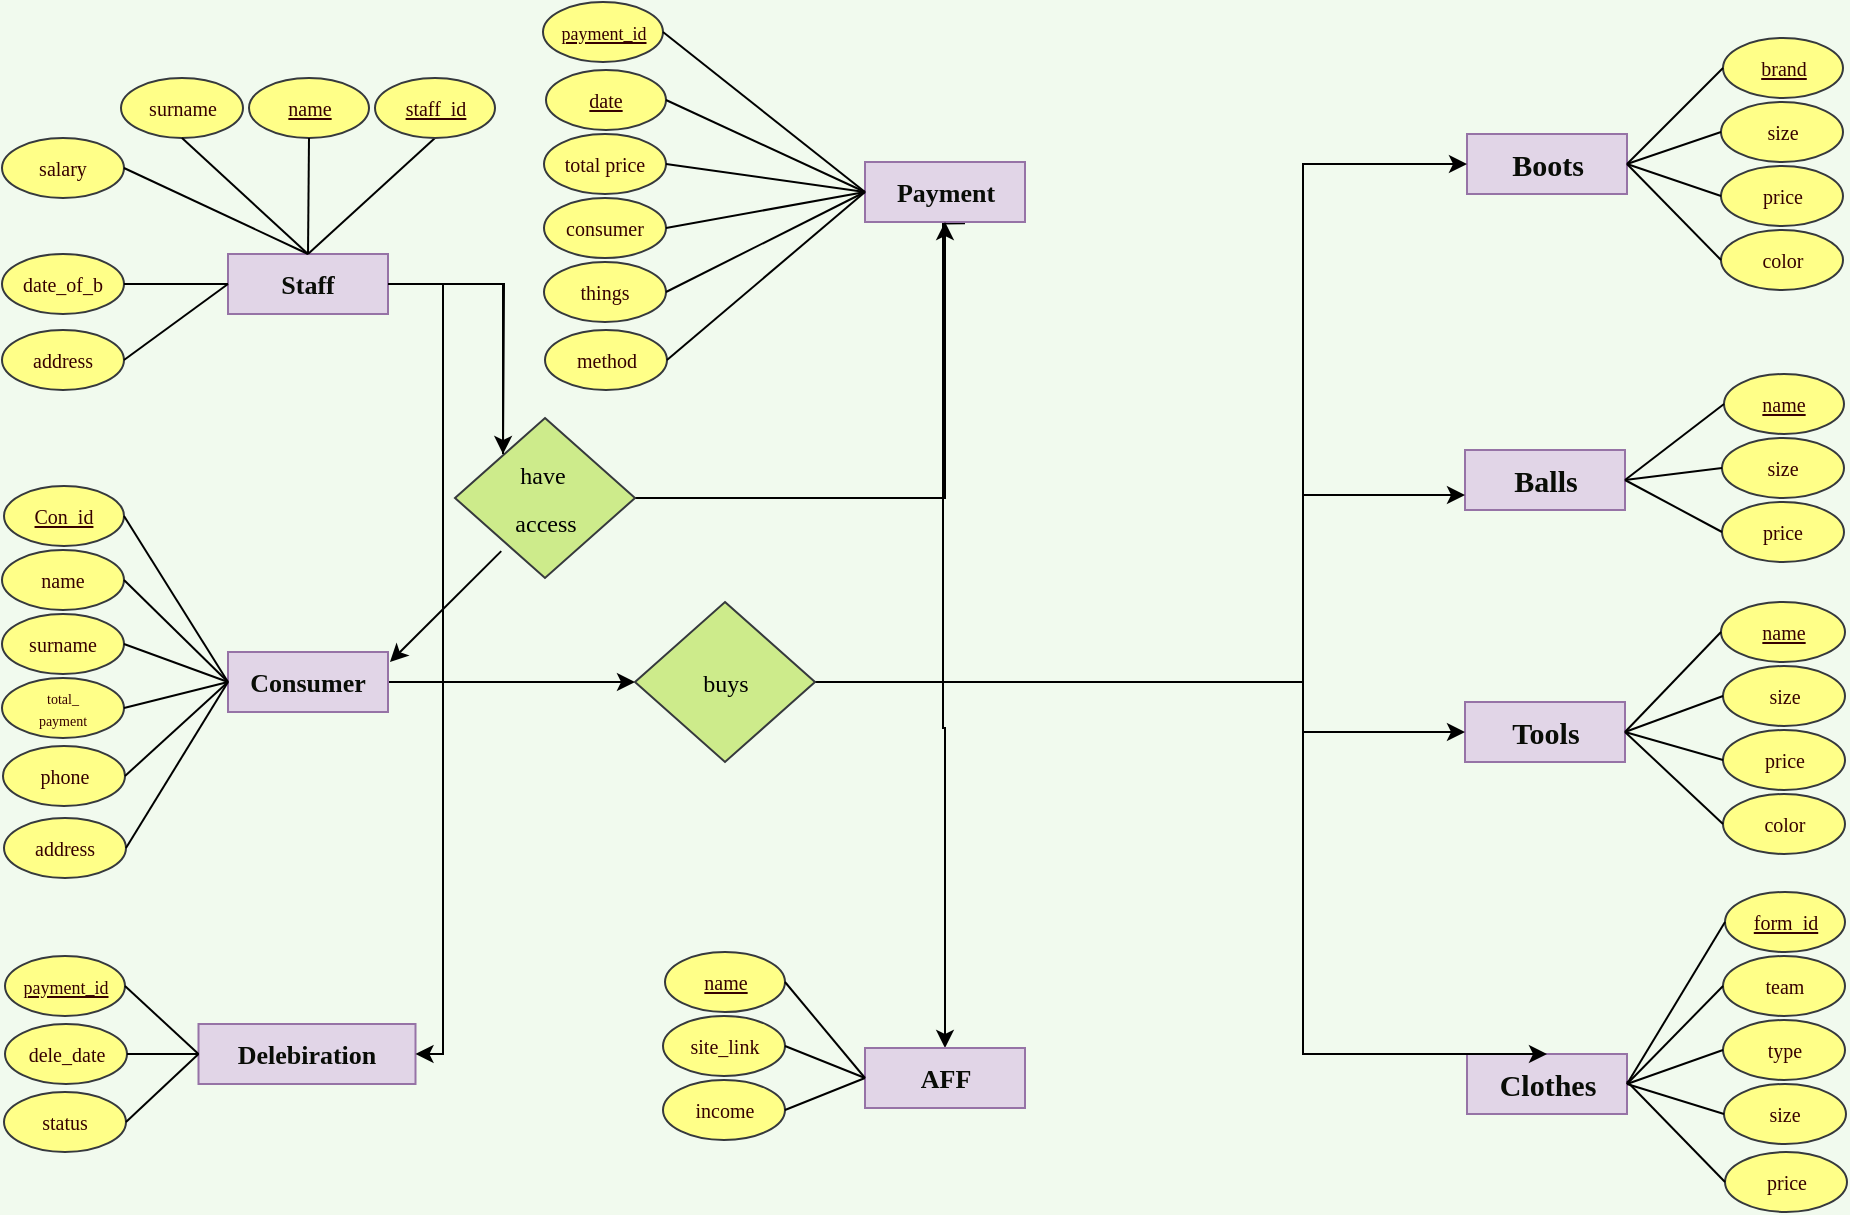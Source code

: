 <mxfile version="21.2.1" type="github">
  <diagram name="Страница 1" id="pUMUKk7vh0ifozHOk4wC">
    <mxGraphModel dx="764" dy="447" grid="1" gridSize="10" guides="1" tooltips="1" connect="1" arrows="1" fold="1" page="1" pageScale="1" pageWidth="1654" pageHeight="1169" background="#F1FAEE" math="0" shadow="0">
      <root>
        <mxCell id="0" />
        <mxCell id="1" parent="0" />
        <mxCell id="20J9mscwqWilk-XeIcK0-2" value="&lt;font color=&quot;#090d07&quot; style=&quot;font-size: 15px;&quot;&gt;Tools&lt;/font&gt;" style="rounded=0;whiteSpace=wrap;html=1;shadow=0;labelBackgroundColor=none;labelBorderColor=none;sketch=0;fillStyle=auto;strokeColor=#9673a6;strokeWidth=1;fontFamily=Verdana;fontSize=13;fillColor=#e1d5e7;fontStyle=1" parent="1" vertex="1">
          <mxGeometry x="1097.5" y="610" width="80" height="30" as="geometry" />
        </mxCell>
        <mxCell id="20J9mscwqWilk-XeIcK0-3" value="&lt;font color=&quot;#360000&quot; style=&quot;font-size: 10px;&quot;&gt;&lt;u&gt;name&lt;/u&gt;&lt;/font&gt;" style="ellipse;whiteSpace=wrap;html=1;rounded=0;shadow=0;labelBackgroundColor=none;labelBorderColor=none;sketch=0;fillStyle=auto;strokeColor=#36393d;strokeWidth=1;fontFamily=Verdana;fontSize=10;fillColor=#ffff88;" parent="1" vertex="1">
          <mxGeometry x="1225.5" y="560" width="62" height="30" as="geometry" />
        </mxCell>
        <mxCell id="20J9mscwqWilk-XeIcK0-4" value="&lt;font color=&quot;#360000&quot; style=&quot;font-size: 10px;&quot;&gt;size&lt;/font&gt;" style="ellipse;whiteSpace=wrap;html=1;rounded=0;shadow=0;labelBackgroundColor=none;labelBorderColor=none;sketch=0;fillStyle=auto;strokeColor=#36393d;strokeWidth=1;fontFamily=Verdana;fontSize=10;fillColor=#ffff88;" parent="1" vertex="1">
          <mxGeometry x="1226.5" y="592" width="61" height="30" as="geometry" />
        </mxCell>
        <mxCell id="20J9mscwqWilk-XeIcK0-5" value="&lt;font color=&quot;#360000&quot; style=&quot;font-size: 10px;&quot;&gt;color&lt;/font&gt;" style="ellipse;whiteSpace=wrap;html=1;rounded=0;shadow=0;labelBackgroundColor=none;labelBorderColor=none;sketch=0;fillStyle=auto;strokeColor=#36393d;strokeWidth=1;fontFamily=Verdana;fontSize=10;fillColor=#ffff88;" parent="1" vertex="1">
          <mxGeometry x="1226.5" y="656" width="61" height="30" as="geometry" />
        </mxCell>
        <mxCell id="20J9mscwqWilk-XeIcK0-8" value="&lt;font color=&quot;#360000&quot; style=&quot;font-size: 10px;&quot;&gt;price&lt;/font&gt;" style="ellipse;whiteSpace=wrap;html=1;rounded=0;shadow=0;labelBackgroundColor=none;labelBorderColor=none;sketch=0;fillStyle=auto;strokeColor=#36393d;strokeWidth=1;fontFamily=Verdana;fontSize=10;fillColor=#ffff88;" parent="1" vertex="1">
          <mxGeometry x="1226.5" y="624" width="61" height="30" as="geometry" />
        </mxCell>
        <mxCell id="20J9mscwqWilk-XeIcK0-10" value="" style="endArrow=none;html=1;rounded=0;fontFamily=Verdana;fontSize=10;fontColor=#090D07;entryX=0;entryY=0.5;entryDx=0;entryDy=0;exitX=1;exitY=0.5;exitDx=0;exitDy=0;" parent="1" source="20J9mscwqWilk-XeIcK0-2" target="20J9mscwqWilk-XeIcK0-8" edge="1">
          <mxGeometry width="50" height="50" relative="1" as="geometry">
            <mxPoint x="1053.5" y="663" as="sourcePoint" />
            <mxPoint x="1103.5" y="613" as="targetPoint" />
          </mxGeometry>
        </mxCell>
        <mxCell id="20J9mscwqWilk-XeIcK0-11" value="" style="endArrow=none;html=1;rounded=0;fontFamily=Verdana;fontSize=10;fontColor=#090D07;entryX=0;entryY=0.5;entryDx=0;entryDy=0;exitX=1;exitY=0.5;exitDx=0;exitDy=0;" parent="1" source="20J9mscwqWilk-XeIcK0-2" target="20J9mscwqWilk-XeIcK0-5" edge="1">
          <mxGeometry width="50" height="50" relative="1" as="geometry">
            <mxPoint x="1196.5" y="626" as="sourcePoint" />
            <mxPoint x="1074" y="620" as="targetPoint" />
          </mxGeometry>
        </mxCell>
        <mxCell id="20J9mscwqWilk-XeIcK0-15" value="" style="endArrow=none;html=1;rounded=0;fontFamily=Verdana;fontSize=10;fontColor=#090D07;entryX=0;entryY=0.5;entryDx=0;entryDy=0;exitX=1;exitY=0.5;exitDx=0;exitDy=0;" parent="1" source="20J9mscwqWilk-XeIcK0-2" target="20J9mscwqWilk-XeIcK0-4" edge="1">
          <mxGeometry width="50" height="50" relative="1" as="geometry">
            <mxPoint x="1108.5" y="625" as="sourcePoint" />
            <mxPoint x="1074" y="620" as="targetPoint" />
          </mxGeometry>
        </mxCell>
        <mxCell id="20J9mscwqWilk-XeIcK0-16" value="" style="endArrow=none;html=1;rounded=0;fontFamily=Verdana;fontSize=10;fontColor=#090D07;entryX=0;entryY=0.5;entryDx=0;entryDy=0;exitX=1;exitY=0.5;exitDx=0;exitDy=0;" parent="1" source="20J9mscwqWilk-XeIcK0-2" target="20J9mscwqWilk-XeIcK0-3" edge="1">
          <mxGeometry width="50" height="50" relative="1" as="geometry">
            <mxPoint x="1154" y="653" as="sourcePoint" />
            <mxPoint x="1084" y="630" as="targetPoint" />
          </mxGeometry>
        </mxCell>
        <mxCell id="20J9mscwqWilk-XeIcK0-20" value="&lt;font color=&quot;#090d07&quot; style=&quot;font-size: 15px;&quot;&gt;Clothes&lt;/font&gt;" style="rounded=0;whiteSpace=wrap;html=1;shadow=0;labelBackgroundColor=none;labelBorderColor=none;sketch=0;fillStyle=auto;strokeColor=#9673a6;strokeWidth=1;fontFamily=Verdana;fontSize=13;fillColor=#e1d5e7;fontStyle=1" parent="1" vertex="1">
          <mxGeometry x="1098.5" y="786" width="80" height="30" as="geometry" />
        </mxCell>
        <mxCell id="20J9mscwqWilk-XeIcK0-21" value="&lt;font color=&quot;#360000&quot; style=&quot;font-size: 10px;&quot;&gt;&lt;u&gt;form_id&lt;/u&gt;&lt;/font&gt;" style="ellipse;whiteSpace=wrap;html=1;rounded=0;shadow=0;labelBackgroundColor=none;labelBorderColor=none;sketch=0;fillStyle=auto;strokeColor=#36393d;strokeWidth=1;fontFamily=Verdana;fontSize=10;fillColor=#ffff88;" parent="1" vertex="1">
          <mxGeometry x="1227.5" y="705" width="60" height="30" as="geometry" />
        </mxCell>
        <mxCell id="20J9mscwqWilk-XeIcK0-22" value="&lt;font color=&quot;#360000&quot; style=&quot;font-size: 10px;&quot;&gt;team&lt;/font&gt;" style="ellipse;whiteSpace=wrap;html=1;rounded=0;shadow=0;labelBackgroundColor=none;labelBorderColor=none;sketch=0;fillStyle=auto;strokeColor=#36393d;strokeWidth=1;fontFamily=Verdana;fontSize=10;fillColor=#ffff88;" parent="1" vertex="1">
          <mxGeometry x="1226.5" y="737" width="61" height="30" as="geometry" />
        </mxCell>
        <mxCell id="20J9mscwqWilk-XeIcK0-24" value="&lt;font color=&quot;#360000&quot; style=&quot;font-size: 10px;&quot;&gt;type&lt;/font&gt;" style="ellipse;whiteSpace=wrap;html=1;rounded=0;shadow=0;labelBackgroundColor=none;labelBorderColor=none;sketch=0;fillStyle=auto;strokeColor=#36393d;strokeWidth=1;fontFamily=Verdana;fontSize=10;fillColor=#ffff88;" parent="1" vertex="1">
          <mxGeometry x="1226.5" y="769" width="61" height="30" as="geometry" />
        </mxCell>
        <mxCell id="20J9mscwqWilk-XeIcK0-25" value="" style="endArrow=none;html=1;rounded=0;fontFamily=Verdana;fontSize=10;fontColor=#090D07;entryX=0;entryY=0.5;entryDx=0;entryDy=0;exitX=1;exitY=0.5;exitDx=0;exitDy=0;" parent="1" source="20J9mscwqWilk-XeIcK0-20" target="20J9mscwqWilk-XeIcK0-24" edge="1">
          <mxGeometry width="50" height="50" relative="1" as="geometry">
            <mxPoint x="1186.5" y="796" as="sourcePoint" />
            <mxPoint x="1102.5" y="760" as="targetPoint" />
          </mxGeometry>
        </mxCell>
        <mxCell id="20J9mscwqWilk-XeIcK0-27" value="" style="endArrow=none;html=1;rounded=0;fontFamily=Verdana;fontSize=10;fontColor=#090D07;entryX=0;entryY=0.5;entryDx=0;entryDy=0;exitX=1;exitY=0.5;exitDx=0;exitDy=0;" parent="1" source="20J9mscwqWilk-XeIcK0-20" target="20J9mscwqWilk-XeIcK0-22" edge="1">
          <mxGeometry width="50" height="50" relative="1" as="geometry">
            <mxPoint x="1092.5" y="790" as="sourcePoint" />
            <mxPoint x="1073" y="767" as="targetPoint" />
          </mxGeometry>
        </mxCell>
        <mxCell id="20J9mscwqWilk-XeIcK0-28" value="" style="endArrow=none;html=1;rounded=0;fontFamily=Verdana;fontSize=10;fontColor=#090D07;entryX=0;entryY=0.5;entryDx=0;entryDy=0;exitX=1;exitY=0.5;exitDx=0;exitDy=0;" parent="1" source="20J9mscwqWilk-XeIcK0-20" target="20J9mscwqWilk-XeIcK0-21" edge="1">
          <mxGeometry width="50" height="50" relative="1" as="geometry">
            <mxPoint x="1153" y="800" as="sourcePoint" />
            <mxPoint x="1083" y="777" as="targetPoint" />
          </mxGeometry>
        </mxCell>
        <mxCell id="20J9mscwqWilk-XeIcK0-29" value="&lt;font color=&quot;#360000&quot; style=&quot;font-size: 10px;&quot;&gt;size&lt;/font&gt;" style="ellipse;whiteSpace=wrap;html=1;rounded=0;shadow=0;labelBackgroundColor=none;labelBorderColor=none;sketch=0;fillStyle=auto;strokeColor=#36393d;strokeWidth=1;fontFamily=Verdana;fontSize=10;fillColor=#ffff88;" parent="1" vertex="1">
          <mxGeometry x="1227" y="801" width="61" height="30" as="geometry" />
        </mxCell>
        <mxCell id="20J9mscwqWilk-XeIcK0-30" value="&lt;font color=&quot;#360000&quot; style=&quot;font-size: 10px;&quot;&gt;price&lt;/font&gt;" style="ellipse;whiteSpace=wrap;html=1;rounded=0;shadow=0;labelBackgroundColor=none;labelBorderColor=none;sketch=0;fillStyle=auto;strokeColor=#36393d;strokeWidth=1;fontFamily=Verdana;fontSize=10;fillColor=#ffff88;" parent="1" vertex="1">
          <mxGeometry x="1227.5" y="835" width="61" height="30" as="geometry" />
        </mxCell>
        <mxCell id="20J9mscwqWilk-XeIcK0-33" value="" style="endArrow=none;html=1;rounded=0;entryX=1;entryY=0.5;entryDx=0;entryDy=0;exitX=0;exitY=0.5;exitDx=0;exitDy=0;" parent="1" source="20J9mscwqWilk-XeIcK0-29" target="20J9mscwqWilk-XeIcK0-20" edge="1">
          <mxGeometry width="50" height="50" relative="1" as="geometry">
            <mxPoint x="1057.5" y="869" as="sourcePoint" />
            <mxPoint x="1107.5" y="819" as="targetPoint" />
          </mxGeometry>
        </mxCell>
        <mxCell id="20J9mscwqWilk-XeIcK0-34" value="" style="endArrow=none;html=1;rounded=0;exitX=0;exitY=0.5;exitDx=0;exitDy=0;entryX=0.999;entryY=0.454;entryDx=0;entryDy=0;entryPerimeter=0;" parent="1" source="20J9mscwqWilk-XeIcK0-30" target="20J9mscwqWilk-XeIcK0-20" edge="1">
          <mxGeometry width="50" height="50" relative="1" as="geometry">
            <mxPoint x="1067.5" y="889" as="sourcePoint" />
            <mxPoint x="1107.5" y="769" as="targetPoint" />
          </mxGeometry>
        </mxCell>
        <mxCell id="20J9mscwqWilk-XeIcK0-45" value="&lt;font color=&quot;#090d07&quot; style=&quot;font-size: 15px;&quot;&gt;Balls&lt;/font&gt;" style="rounded=0;whiteSpace=wrap;html=1;shadow=0;labelBackgroundColor=none;labelBorderColor=none;sketch=0;fillStyle=auto;strokeColor=#9673a6;strokeWidth=1;fontFamily=Verdana;fontSize=13;fillColor=#e1d5e7;fontStyle=1" parent="1" vertex="1">
          <mxGeometry x="1097.5" y="484" width="80" height="30" as="geometry" />
        </mxCell>
        <mxCell id="20J9mscwqWilk-XeIcK0-46" value="&lt;font color=&quot;#360000&quot; style=&quot;font-size: 10px;&quot;&gt;&lt;u&gt;name&lt;/u&gt;&lt;/font&gt;" style="ellipse;whiteSpace=wrap;html=1;rounded=0;shadow=0;labelBackgroundColor=none;labelBorderColor=none;sketch=0;fillStyle=auto;strokeColor=#36393d;strokeWidth=1;fontFamily=Verdana;fontSize=10;fillColor=#ffff88;" parent="1" vertex="1">
          <mxGeometry x="1227" y="446" width="60" height="30" as="geometry" />
        </mxCell>
        <mxCell id="20J9mscwqWilk-XeIcK0-47" value="&lt;font color=&quot;#360000&quot; style=&quot;font-size: 10px;&quot;&gt;size&lt;/font&gt;" style="ellipse;whiteSpace=wrap;html=1;rounded=0;shadow=0;labelBackgroundColor=none;labelBorderColor=none;sketch=0;fillStyle=auto;strokeColor=#36393d;strokeWidth=1;fontFamily=Verdana;fontSize=10;fillColor=#ffff88;" parent="1" vertex="1">
          <mxGeometry x="1226" y="478" width="61" height="30" as="geometry" />
        </mxCell>
        <mxCell id="20J9mscwqWilk-XeIcK0-48" value="&lt;font color=&quot;#360000&quot; style=&quot;font-size: 10px;&quot;&gt;price&lt;/font&gt;" style="ellipse;whiteSpace=wrap;html=1;rounded=0;shadow=0;labelBackgroundColor=none;labelBorderColor=none;sketch=0;fillStyle=auto;strokeColor=#36393d;strokeWidth=1;fontFamily=Verdana;fontSize=10;fillColor=#ffff88;" parent="1" vertex="1">
          <mxGeometry x="1226" y="510" width="61" height="30" as="geometry" />
        </mxCell>
        <mxCell id="20J9mscwqWilk-XeIcK0-49" value="" style="endArrow=none;html=1;rounded=0;fontFamily=Verdana;fontSize=10;fontColor=#090D07;entryX=0;entryY=0.5;entryDx=0;entryDy=0;exitX=1;exitY=0.5;exitDx=0;exitDy=0;" parent="1" source="20J9mscwqWilk-XeIcK0-45" target="20J9mscwqWilk-XeIcK0-48" edge="1">
          <mxGeometry width="50" height="50" relative="1" as="geometry">
            <mxPoint x="1042.5" y="537" as="sourcePoint" />
            <mxPoint x="1092.5" y="487" as="targetPoint" />
          </mxGeometry>
        </mxCell>
        <mxCell id="20J9mscwqWilk-XeIcK0-50" value="" style="endArrow=none;html=1;rounded=0;fontFamily=Verdana;fontSize=10;fontColor=#090D07;entryX=0;entryY=0.5;entryDx=0;entryDy=0;exitX=1;exitY=0.5;exitDx=0;exitDy=0;" parent="1" source="20J9mscwqWilk-XeIcK0-45" target="20J9mscwqWilk-XeIcK0-47" edge="1">
          <mxGeometry width="50" height="50" relative="1" as="geometry">
            <mxPoint x="1082.5" y="517" as="sourcePoint" />
            <mxPoint x="1063" y="494" as="targetPoint" />
          </mxGeometry>
        </mxCell>
        <mxCell id="20J9mscwqWilk-XeIcK0-51" value="" style="endArrow=none;html=1;rounded=0;fontFamily=Verdana;fontSize=10;fontColor=#090D07;entryX=0;entryY=0.5;entryDx=0;entryDy=0;exitX=1;exitY=0.5;exitDx=0;exitDy=0;" parent="1" source="20J9mscwqWilk-XeIcK0-45" target="20J9mscwqWilk-XeIcK0-46" edge="1">
          <mxGeometry width="50" height="50" relative="1" as="geometry">
            <mxPoint x="1143" y="527" as="sourcePoint" />
            <mxPoint x="1073" y="504" as="targetPoint" />
          </mxGeometry>
        </mxCell>
        <mxCell id="20J9mscwqWilk-XeIcK0-52" value="&lt;font color=&quot;#090d07&quot; style=&quot;font-size: 15px;&quot;&gt;Boots&lt;/font&gt;" style="rounded=0;whiteSpace=wrap;html=1;shadow=0;labelBackgroundColor=none;labelBorderColor=none;sketch=0;fillStyle=auto;strokeColor=#9673a6;strokeWidth=1;fontFamily=Verdana;fontSize=13;fillColor=#e1d5e7;fontStyle=1" parent="1" vertex="1">
          <mxGeometry x="1098.5" y="326" width="80" height="30" as="geometry" />
        </mxCell>
        <mxCell id="20J9mscwqWilk-XeIcK0-53" value="&lt;font color=&quot;#360000&quot; style=&quot;font-size: 10px;&quot;&gt;&lt;u&gt;brand&lt;/u&gt;&lt;/font&gt;" style="ellipse;whiteSpace=wrap;html=1;rounded=0;shadow=0;labelBackgroundColor=none;labelBorderColor=none;sketch=0;fillStyle=auto;strokeColor=#36393d;strokeWidth=1;fontFamily=Verdana;fontSize=10;fillColor=#ffff88;" parent="1" vertex="1">
          <mxGeometry x="1226.5" y="278" width="60" height="30" as="geometry" />
        </mxCell>
        <mxCell id="20J9mscwqWilk-XeIcK0-54" value="&lt;font color=&quot;#360000&quot; style=&quot;font-size: 10px;&quot;&gt;size&lt;/font&gt;" style="ellipse;whiteSpace=wrap;html=1;rounded=0;shadow=0;labelBackgroundColor=none;labelBorderColor=none;sketch=0;fillStyle=auto;strokeColor=#36393d;strokeWidth=1;fontFamily=Verdana;fontSize=10;fillColor=#ffff88;" parent="1" vertex="1">
          <mxGeometry x="1225.5" y="310" width="61" height="30" as="geometry" />
        </mxCell>
        <mxCell id="20J9mscwqWilk-XeIcK0-55" value="&lt;font color=&quot;#360000&quot; style=&quot;font-size: 10px;&quot;&gt;color&lt;/font&gt;" style="ellipse;whiteSpace=wrap;html=1;rounded=0;shadow=0;labelBackgroundColor=none;labelBorderColor=none;sketch=0;fillStyle=auto;strokeColor=#36393d;strokeWidth=1;fontFamily=Verdana;fontSize=10;fillColor=#ffff88;" parent="1" vertex="1">
          <mxGeometry x="1225.5" y="374" width="61" height="30" as="geometry" />
        </mxCell>
        <mxCell id="20J9mscwqWilk-XeIcK0-56" value="&lt;font color=&quot;#360000&quot; style=&quot;font-size: 10px;&quot;&gt;price&lt;/font&gt;" style="ellipse;whiteSpace=wrap;html=1;rounded=0;shadow=0;labelBackgroundColor=none;labelBorderColor=none;sketch=0;fillStyle=auto;strokeColor=#36393d;strokeWidth=1;fontFamily=Verdana;fontSize=10;fillColor=#ffff88;" parent="1" vertex="1">
          <mxGeometry x="1225.5" y="342" width="61" height="30" as="geometry" />
        </mxCell>
        <mxCell id="20J9mscwqWilk-XeIcK0-57" value="" style="endArrow=none;html=1;rounded=0;fontFamily=Verdana;fontSize=10;fontColor=#090D07;entryX=0;entryY=0.5;entryDx=0;entryDy=0;exitX=1;exitY=0.5;exitDx=0;exitDy=0;" parent="1" source="20J9mscwqWilk-XeIcK0-52" target="20J9mscwqWilk-XeIcK0-56" edge="1">
          <mxGeometry width="50" height="50" relative="1" as="geometry">
            <mxPoint x="1043.5" y="379" as="sourcePoint" />
            <mxPoint x="1093.5" y="329" as="targetPoint" />
          </mxGeometry>
        </mxCell>
        <mxCell id="20J9mscwqWilk-XeIcK0-58" value="" style="endArrow=none;html=1;rounded=1;fontFamily=Helvetica;fontSize=11;fontColor=default;entryX=0;entryY=0.5;entryDx=0;entryDy=0;exitX=1;exitY=0.5;exitDx=0;exitDy=0;" parent="1" source="20J9mscwqWilk-XeIcK0-52" target="20J9mscwqWilk-XeIcK0-55" edge="1">
          <mxGeometry width="50" height="50" relative="1" as="geometry">
            <mxPoint x="1134" y="359" as="sourcePoint" />
            <mxPoint x="1064" y="336" as="targetPoint" />
          </mxGeometry>
        </mxCell>
        <mxCell id="20J9mscwqWilk-XeIcK0-59" value="" style="endArrow=none;html=1;rounded=0;fontFamily=Verdana;fontSize=10;fontColor=#090D07;entryX=0;entryY=0.5;entryDx=0;entryDy=0;exitX=1;exitY=0.5;exitDx=0;exitDy=0;" parent="1" source="20J9mscwqWilk-XeIcK0-52" target="20J9mscwqWilk-XeIcK0-54" edge="1">
          <mxGeometry width="50" height="50" relative="1" as="geometry">
            <mxPoint x="1083.5" y="359" as="sourcePoint" />
            <mxPoint x="1064" y="336" as="targetPoint" />
          </mxGeometry>
        </mxCell>
        <mxCell id="20J9mscwqWilk-XeIcK0-60" value="" style="endArrow=none;html=1;rounded=0;fontFamily=Verdana;fontSize=10;fontColor=#090D07;entryX=0;entryY=0.5;entryDx=0;entryDy=0;exitX=1;exitY=0.5;exitDx=0;exitDy=0;" parent="1" source="20J9mscwqWilk-XeIcK0-52" target="20J9mscwqWilk-XeIcK0-53" edge="1">
          <mxGeometry width="50" height="50" relative="1" as="geometry">
            <mxPoint x="1144" y="369" as="sourcePoint" />
            <mxPoint x="1074" y="346" as="targetPoint" />
          </mxGeometry>
        </mxCell>
        <mxCell id="20J9mscwqWilk-XeIcK0-108" style="edgeStyle=orthogonalEdgeStyle;rounded=0;orthogonalLoop=1;jettySize=auto;html=1;exitX=1;exitY=0.5;exitDx=0;exitDy=0;entryX=0;entryY=0.5;entryDx=0;entryDy=0;entryPerimeter=0;" parent="1" source="20J9mscwqWilk-XeIcK0-61" target="20J9mscwqWilk-XeIcK0-106" edge="1">
          <mxGeometry relative="1" as="geometry">
            <Array as="points">
              <mxPoint x="547.5" y="600" />
            </Array>
          </mxGeometry>
        </mxCell>
        <mxCell id="20J9mscwqWilk-XeIcK0-61" value="&lt;font color=&quot;#090d07&quot; style=&quot;font-size: 13px;&quot;&gt;Consumer&lt;/font&gt;" style="rounded=0;whiteSpace=wrap;html=1;shadow=0;labelBackgroundColor=none;labelBorderColor=none;sketch=0;fillStyle=auto;strokeColor=#9673a6;strokeWidth=1;fontFamily=Verdana;fontSize=13;fillColor=#e1d5e7;fontStyle=1" parent="1" vertex="1">
          <mxGeometry x="479" y="585" width="80" height="30" as="geometry" />
        </mxCell>
        <mxCell id="20J9mscwqWilk-XeIcK0-62" value="&lt;font color=&quot;#360000&quot; style=&quot;font-size: 10px;&quot;&gt;&lt;u&gt;Con_id&lt;/u&gt;&lt;/font&gt;" style="ellipse;whiteSpace=wrap;html=1;rounded=0;shadow=0;labelBackgroundColor=none;labelBorderColor=none;sketch=0;fillStyle=auto;strokeColor=#36393d;strokeWidth=1;fontFamily=Verdana;fontSize=10;fillColor=#ffff88;" parent="1" vertex="1">
          <mxGeometry x="367" y="502" width="60" height="30" as="geometry" />
        </mxCell>
        <mxCell id="20J9mscwqWilk-XeIcK0-63" value="&lt;font color=&quot;#360000&quot; style=&quot;font-size: 10px;&quot;&gt;name&lt;/font&gt;" style="ellipse;whiteSpace=wrap;html=1;rounded=0;shadow=0;labelBackgroundColor=none;labelBorderColor=none;sketch=0;fillStyle=auto;strokeColor=#36393d;strokeWidth=1;fontFamily=Verdana;fontSize=10;fillColor=#ffff88;" parent="1" vertex="1">
          <mxGeometry x="366" y="534" width="61" height="30" as="geometry" />
        </mxCell>
        <mxCell id="20J9mscwqWilk-XeIcK0-64" value="&lt;p style=&quot;line-height: 90%;&quot;&gt;&lt;font color=&quot;#360000&quot; style=&quot;font-size: 7px;&quot;&gt;total_&lt;br&gt;payment&lt;/font&gt;&lt;/p&gt;" style="ellipse;whiteSpace=wrap;html=1;rounded=0;shadow=0;labelBackgroundColor=none;labelBorderColor=none;sketch=0;fillStyle=auto;strokeColor=#36393d;strokeWidth=1;fontFamily=Verdana;fontSize=10;fillColor=#ffff88;" parent="1" vertex="1">
          <mxGeometry x="366" y="598" width="61" height="30" as="geometry" />
        </mxCell>
        <mxCell id="20J9mscwqWilk-XeIcK0-65" value="&lt;font color=&quot;#360000&quot; style=&quot;font-size: 10px;&quot;&gt;surname&lt;/font&gt;" style="ellipse;whiteSpace=wrap;html=1;rounded=0;shadow=0;labelBackgroundColor=none;labelBorderColor=none;sketch=0;fillStyle=auto;strokeColor=#36393d;strokeWidth=1;fontFamily=Verdana;fontSize=10;fillColor=#ffff88;" parent="1" vertex="1">
          <mxGeometry x="366" y="566" width="61" height="30" as="geometry" />
        </mxCell>
        <mxCell id="20J9mscwqWilk-XeIcK0-66" value="" style="endArrow=none;html=1;rounded=0;fontFamily=Verdana;fontSize=10;fontColor=#090D07;entryX=1;entryY=0.5;entryDx=0;entryDy=0;exitX=0;exitY=0.5;exitDx=0;exitDy=0;" parent="1" source="20J9mscwqWilk-XeIcK0-61" target="20J9mscwqWilk-XeIcK0-65" edge="1">
          <mxGeometry width="50" height="50" relative="1" as="geometry">
            <mxPoint x="412.5" y="646" as="sourcePoint" />
            <mxPoint x="462.5" y="596" as="targetPoint" />
          </mxGeometry>
        </mxCell>
        <mxCell id="20J9mscwqWilk-XeIcK0-67" value="" style="endArrow=none;html=1;rounded=1;fontFamily=Helvetica;fontSize=11;fontColor=default;entryX=1;entryY=0.5;entryDx=0;entryDy=0;exitX=0;exitY=0.5;exitDx=0;exitDy=0;" parent="1" source="20J9mscwqWilk-XeIcK0-61" target="20J9mscwqWilk-XeIcK0-64" edge="1">
          <mxGeometry width="50" height="50" relative="1" as="geometry">
            <mxPoint x="503" y="626" as="sourcePoint" />
            <mxPoint x="433" y="603" as="targetPoint" />
          </mxGeometry>
        </mxCell>
        <mxCell id="20J9mscwqWilk-XeIcK0-68" value="" style="endArrow=none;html=1;rounded=0;fontFamily=Verdana;fontSize=10;fontColor=#090D07;entryX=1;entryY=0.5;entryDx=0;entryDy=0;exitX=0;exitY=0.5;exitDx=0;exitDy=0;" parent="1" source="20J9mscwqWilk-XeIcK0-61" target="20J9mscwqWilk-XeIcK0-63" edge="1">
          <mxGeometry width="50" height="50" relative="1" as="geometry">
            <mxPoint x="452.5" y="626" as="sourcePoint" />
            <mxPoint x="433" y="603" as="targetPoint" />
          </mxGeometry>
        </mxCell>
        <mxCell id="20J9mscwqWilk-XeIcK0-69" value="" style="endArrow=none;html=1;rounded=0;fontFamily=Verdana;fontSize=10;fontColor=#090D07;entryX=1;entryY=0.5;entryDx=0;entryDy=0;exitX=0;exitY=0.5;exitDx=0;exitDy=0;" parent="1" source="20J9mscwqWilk-XeIcK0-61" target="20J9mscwqWilk-XeIcK0-62" edge="1">
          <mxGeometry width="50" height="50" relative="1" as="geometry">
            <mxPoint x="513" y="636" as="sourcePoint" />
            <mxPoint x="443" y="613" as="targetPoint" />
          </mxGeometry>
        </mxCell>
        <mxCell id="20J9mscwqWilk-XeIcK0-70" value="&lt;font color=&quot;#360000&quot; style=&quot;font-size: 10px;&quot;&gt;phone&lt;/font&gt;" style="ellipse;whiteSpace=wrap;html=1;rounded=0;shadow=0;labelBackgroundColor=none;labelBorderColor=none;sketch=0;fillStyle=auto;strokeColor=#36393d;strokeWidth=1;fontFamily=Verdana;fontSize=10;fillColor=#ffff88;" parent="1" vertex="1">
          <mxGeometry x="366.5" y="632" width="61" height="30" as="geometry" />
        </mxCell>
        <mxCell id="20J9mscwqWilk-XeIcK0-72" value="" style="endArrow=none;html=1;rounded=0;entryX=0;entryY=0.5;entryDx=0;entryDy=0;exitX=1;exitY=0.5;exitDx=0;exitDy=0;" parent="1" source="20J9mscwqWilk-XeIcK0-70" target="20J9mscwqWilk-XeIcK0-61" edge="1">
          <mxGeometry width="50" height="50" relative="1" as="geometry">
            <mxPoint x="417.5" y="705" as="sourcePoint" />
            <mxPoint x="467.5" y="655" as="targetPoint" />
          </mxGeometry>
        </mxCell>
        <mxCell id="20J9mscwqWilk-XeIcK0-125" style="edgeStyle=orthogonalEdgeStyle;rounded=0;orthogonalLoop=1;jettySize=auto;html=1;exitX=0.625;exitY=1.022;exitDx=0;exitDy=0;entryX=0.5;entryY=0;entryDx=0;entryDy=0;exitPerimeter=0;" parent="1" source="20J9mscwqWilk-XeIcK0-74" target="20J9mscwqWilk-XeIcK0-85" edge="1">
          <mxGeometry relative="1" as="geometry">
            <Array as="points">
              <mxPoint x="836.5" y="623" />
              <mxPoint x="837.5" y="623" />
            </Array>
          </mxGeometry>
        </mxCell>
        <mxCell id="20J9mscwqWilk-XeIcK0-74" value="&lt;font color=&quot;#090d07&quot; style=&quot;font-size: 13px;&quot;&gt;Payment&lt;/font&gt;" style="rounded=0;whiteSpace=wrap;html=1;shadow=0;labelBackgroundColor=none;labelBorderColor=none;sketch=0;fillStyle=auto;strokeColor=#9673a6;strokeWidth=1;fontFamily=Verdana;fontSize=13;fillColor=#e1d5e7;fontStyle=1" parent="1" vertex="1">
          <mxGeometry x="797.5" y="340" width="80" height="30" as="geometry" />
        </mxCell>
        <mxCell id="20J9mscwqWilk-XeIcK0-75" value="&lt;font color=&quot;#360000&quot; style=&quot;font-size: 10px;&quot;&gt;&lt;u&gt;date&lt;/u&gt;&lt;/font&gt;" style="ellipse;whiteSpace=wrap;html=1;rounded=0;shadow=0;labelBackgroundColor=none;labelBorderColor=none;sketch=0;fillStyle=auto;strokeColor=#36393d;strokeWidth=1;fontFamily=Verdana;fontSize=10;fillColor=#ffff88;" parent="1" vertex="1">
          <mxGeometry x="638" y="294" width="60" height="30" as="geometry" />
        </mxCell>
        <mxCell id="20J9mscwqWilk-XeIcK0-76" value="&lt;font color=&quot;#360000&quot; style=&quot;font-size: 10px;&quot;&gt;total price&lt;/font&gt;" style="ellipse;whiteSpace=wrap;html=1;rounded=0;shadow=0;labelBackgroundColor=none;labelBorderColor=none;sketch=0;fillStyle=auto;strokeColor=#36393d;strokeWidth=1;fontFamily=Verdana;fontSize=10;fillColor=#ffff88;" parent="1" vertex="1">
          <mxGeometry x="637" y="326" width="61" height="30" as="geometry" />
        </mxCell>
        <mxCell id="20J9mscwqWilk-XeIcK0-77" value="&lt;p style=&quot;line-height: 90%;&quot;&gt;&lt;font color=&quot;#360000&quot;&gt;&lt;span style=&quot;&quot;&gt;things&lt;/span&gt;&lt;/font&gt;&lt;/p&gt;" style="ellipse;whiteSpace=wrap;html=1;rounded=0;shadow=0;labelBackgroundColor=none;labelBorderColor=none;sketch=0;fillStyle=auto;strokeColor=#36393d;strokeWidth=1;fontFamily=Verdana;fontSize=10;fillColor=#ffff88;" parent="1" vertex="1">
          <mxGeometry x="637" y="390" width="61" height="30" as="geometry" />
        </mxCell>
        <mxCell id="20J9mscwqWilk-XeIcK0-78" value="&lt;font color=&quot;#360000&quot; style=&quot;font-size: 10px;&quot;&gt;consumer&lt;/font&gt;" style="ellipse;whiteSpace=wrap;html=1;rounded=0;shadow=0;labelBackgroundColor=none;labelBorderColor=none;sketch=0;fillStyle=auto;strokeColor=#36393d;strokeWidth=1;fontFamily=Verdana;fontSize=10;fillColor=#ffff88;" parent="1" vertex="1">
          <mxGeometry x="637" y="358" width="61" height="30" as="geometry" />
        </mxCell>
        <mxCell id="20J9mscwqWilk-XeIcK0-79" value="" style="endArrow=none;html=1;rounded=0;fontFamily=Verdana;fontSize=10;fontColor=#090D07;entryX=1;entryY=0.5;entryDx=0;entryDy=0;exitX=0;exitY=0.5;exitDx=0;exitDy=0;" parent="1" source="20J9mscwqWilk-XeIcK0-74" target="20J9mscwqWilk-XeIcK0-78" edge="1">
          <mxGeometry width="50" height="50" relative="1" as="geometry">
            <mxPoint x="683" y="395" as="sourcePoint" />
            <mxPoint x="733" y="345" as="targetPoint" />
          </mxGeometry>
        </mxCell>
        <mxCell id="20J9mscwqWilk-XeIcK0-80" value="" style="endArrow=none;html=1;rounded=1;fontFamily=Helvetica;fontSize=11;fontColor=default;entryX=1;entryY=0.5;entryDx=0;entryDy=0;exitX=0;exitY=0.5;exitDx=0;exitDy=0;" parent="1" source="20J9mscwqWilk-XeIcK0-74" target="20J9mscwqWilk-XeIcK0-77" edge="1">
          <mxGeometry width="50" height="50" relative="1" as="geometry">
            <mxPoint x="773.5" y="375" as="sourcePoint" />
            <mxPoint x="703.5" y="352" as="targetPoint" />
          </mxGeometry>
        </mxCell>
        <mxCell id="20J9mscwqWilk-XeIcK0-81" value="" style="endArrow=none;html=1;rounded=0;fontFamily=Verdana;fontSize=10;fontColor=#090D07;entryX=1;entryY=0.5;entryDx=0;entryDy=0;exitX=0;exitY=0.5;exitDx=0;exitDy=0;" parent="1" source="20J9mscwqWilk-XeIcK0-74" target="20J9mscwqWilk-XeIcK0-76" edge="1">
          <mxGeometry width="50" height="50" relative="1" as="geometry">
            <mxPoint x="723" y="375" as="sourcePoint" />
            <mxPoint x="703.5" y="352" as="targetPoint" />
          </mxGeometry>
        </mxCell>
        <mxCell id="20J9mscwqWilk-XeIcK0-82" value="" style="endArrow=none;html=1;rounded=0;fontFamily=Verdana;fontSize=10;fontColor=#090D07;entryX=1;entryY=0.5;entryDx=0;entryDy=0;exitX=0;exitY=0.5;exitDx=0;exitDy=0;" parent="1" source="20J9mscwqWilk-XeIcK0-74" target="20J9mscwqWilk-XeIcK0-75" edge="1">
          <mxGeometry width="50" height="50" relative="1" as="geometry">
            <mxPoint x="783.5" y="385" as="sourcePoint" />
            <mxPoint x="713.5" y="362" as="targetPoint" />
          </mxGeometry>
        </mxCell>
        <mxCell id="20J9mscwqWilk-XeIcK0-83" value="&lt;font color=&quot;#360000&quot; style=&quot;font-size: 10px;&quot;&gt;method&lt;/font&gt;" style="ellipse;whiteSpace=wrap;html=1;rounded=0;shadow=0;labelBackgroundColor=none;labelBorderColor=none;sketch=0;fillStyle=auto;strokeColor=#36393d;strokeWidth=1;fontFamily=Verdana;fontSize=10;fillColor=#ffff88;" parent="1" vertex="1">
          <mxGeometry x="637.5" y="424" width="61" height="30" as="geometry" />
        </mxCell>
        <mxCell id="20J9mscwqWilk-XeIcK0-84" value="" style="endArrow=none;html=1;rounded=0;entryX=0;entryY=0.5;entryDx=0;entryDy=0;exitX=1;exitY=0.5;exitDx=0;exitDy=0;" parent="1" source="20J9mscwqWilk-XeIcK0-83" target="20J9mscwqWilk-XeIcK0-74" edge="1">
          <mxGeometry width="50" height="50" relative="1" as="geometry">
            <mxPoint x="688" y="454" as="sourcePoint" />
            <mxPoint x="738" y="404" as="targetPoint" />
          </mxGeometry>
        </mxCell>
        <mxCell id="20J9mscwqWilk-XeIcK0-85" value="&lt;font color=&quot;#090d07&quot;&gt;AFF&lt;/font&gt;" style="rounded=0;whiteSpace=wrap;html=1;shadow=0;labelBackgroundColor=none;labelBorderColor=none;sketch=0;fillStyle=auto;strokeColor=#9673a6;strokeWidth=1;fontFamily=Verdana;fontSize=13;fillColor=#e1d5e7;fontStyle=1" parent="1" vertex="1">
          <mxGeometry x="797.5" y="783" width="80" height="30" as="geometry" />
        </mxCell>
        <mxCell id="20J9mscwqWilk-XeIcK0-86" value="&lt;font color=&quot;#360000&quot; style=&quot;font-size: 10px;&quot;&gt;&lt;u&gt;name&lt;/u&gt;&lt;/font&gt;" style="ellipse;whiteSpace=wrap;html=1;rounded=0;shadow=0;labelBackgroundColor=none;labelBorderColor=none;sketch=0;fillStyle=auto;strokeColor=#36393d;strokeWidth=1;fontFamily=Verdana;fontSize=10;fillColor=#ffff88;" parent="1" vertex="1">
          <mxGeometry x="697.5" y="735" width="60" height="30" as="geometry" />
        </mxCell>
        <mxCell id="20J9mscwqWilk-XeIcK0-87" value="&lt;font color=&quot;#360000&quot;&gt;site_link&lt;/font&gt;" style="ellipse;whiteSpace=wrap;html=1;rounded=0;shadow=0;labelBackgroundColor=none;labelBorderColor=none;sketch=0;fillStyle=auto;strokeColor=#36393d;strokeWidth=1;fontFamily=Verdana;fontSize=10;fillColor=#ffff88;" parent="1" vertex="1">
          <mxGeometry x="696.5" y="767" width="61" height="30" as="geometry" />
        </mxCell>
        <mxCell id="20J9mscwqWilk-XeIcK0-89" value="&lt;font color=&quot;#360000&quot; style=&quot;font-size: 10px;&quot;&gt;income&lt;/font&gt;" style="ellipse;whiteSpace=wrap;html=1;rounded=0;shadow=0;labelBackgroundColor=none;labelBorderColor=none;sketch=0;fillStyle=auto;strokeColor=#36393d;strokeWidth=1;fontFamily=Verdana;fontSize=10;fillColor=#ffff88;" parent="1" vertex="1">
          <mxGeometry x="696.5" y="799" width="61" height="30" as="geometry" />
        </mxCell>
        <mxCell id="20J9mscwqWilk-XeIcK0-90" value="" style="endArrow=none;html=1;rounded=0;fontFamily=Verdana;fontSize=10;fontColor=#090D07;entryX=1;entryY=0.5;entryDx=0;entryDy=0;exitX=0;exitY=0.5;exitDx=0;exitDy=0;" parent="1" source="20J9mscwqWilk-XeIcK0-85" target="20J9mscwqWilk-XeIcK0-89" edge="1">
          <mxGeometry width="50" height="50" relative="1" as="geometry">
            <mxPoint x="742.5" y="836" as="sourcePoint" />
            <mxPoint x="792.5" y="786" as="targetPoint" />
          </mxGeometry>
        </mxCell>
        <mxCell id="20J9mscwqWilk-XeIcK0-92" value="" style="endArrow=none;html=1;rounded=0;fontFamily=Verdana;fontSize=10;fontColor=#090D07;entryX=1;entryY=0.5;entryDx=0;entryDy=0;exitX=0;exitY=0.5;exitDx=0;exitDy=0;" parent="1" source="20J9mscwqWilk-XeIcK0-85" target="20J9mscwqWilk-XeIcK0-87" edge="1">
          <mxGeometry width="50" height="50" relative="1" as="geometry">
            <mxPoint x="782.5" y="816" as="sourcePoint" />
            <mxPoint x="763" y="793" as="targetPoint" />
          </mxGeometry>
        </mxCell>
        <mxCell id="20J9mscwqWilk-XeIcK0-93" value="" style="endArrow=none;html=1;rounded=0;fontFamily=Verdana;fontSize=10;fontColor=#090D07;entryX=1;entryY=0.5;entryDx=0;entryDy=0;exitX=0;exitY=0.5;exitDx=0;exitDy=0;" parent="1" source="20J9mscwqWilk-XeIcK0-85" target="20J9mscwqWilk-XeIcK0-86" edge="1">
          <mxGeometry width="50" height="50" relative="1" as="geometry">
            <mxPoint x="843" y="826" as="sourcePoint" />
            <mxPoint x="773" y="803" as="targetPoint" />
          </mxGeometry>
        </mxCell>
        <mxCell id="20J9mscwqWilk-XeIcK0-96" value="&lt;font color=&quot;#090d07&quot;&gt;Delebiration&lt;/font&gt;" style="rounded=0;whiteSpace=wrap;html=1;shadow=0;labelBackgroundColor=none;labelBorderColor=none;sketch=0;fillStyle=auto;strokeColor=#9673a6;strokeWidth=1;fontFamily=Verdana;fontSize=13;fillColor=#e1d5e7;fontStyle=1" parent="1" vertex="1">
          <mxGeometry x="464.25" y="771" width="108.5" height="30" as="geometry" />
        </mxCell>
        <mxCell id="20J9mscwqWilk-XeIcK0-97" value="&lt;font size=&quot;1&quot; color=&quot;#360000&quot; style=&quot;&quot;&gt;&lt;u style=&quot;font-size: 9px;&quot;&gt;payment_id&lt;/u&gt;&lt;/font&gt;" style="ellipse;whiteSpace=wrap;html=1;rounded=0;shadow=0;labelBackgroundColor=none;labelBorderColor=none;sketch=0;fillStyle=auto;strokeColor=#36393d;strokeWidth=1;fontFamily=Verdana;fontSize=10;fillColor=#ffff88;" parent="1" vertex="1">
          <mxGeometry x="367.5" y="737" width="60" height="30" as="geometry" />
        </mxCell>
        <mxCell id="20J9mscwqWilk-XeIcK0-102" value="" style="endArrow=none;html=1;rounded=0;fontFamily=Verdana;fontSize=10;fontColor=#090D07;entryX=1;entryY=0.5;entryDx=0;entryDy=0;exitX=0;exitY=0.5;exitDx=0;exitDy=0;" parent="1" source="20J9mscwqWilk-XeIcK0-96" target="20J9mscwqWilk-XeIcK0-97" edge="1">
          <mxGeometry width="50" height="50" relative="1" as="geometry">
            <mxPoint x="509.75" y="814" as="sourcePoint" />
            <mxPoint x="439.75" y="791" as="targetPoint" />
          </mxGeometry>
        </mxCell>
        <mxCell id="20J9mscwqWilk-XeIcK0-103" value="&lt;font size=&quot;1&quot; color=&quot;#360000&quot; style=&quot;&quot;&gt;&lt;u style=&quot;font-size: 9px;&quot;&gt;payment_id&lt;/u&gt;&lt;/font&gt;" style="ellipse;whiteSpace=wrap;html=1;rounded=0;shadow=0;labelBackgroundColor=none;labelBorderColor=none;sketch=0;fillStyle=auto;strokeColor=#36393d;strokeWidth=1;fontFamily=Verdana;fontSize=10;fillColor=#ffff88;" parent="1" vertex="1">
          <mxGeometry x="636.5" y="260" width="60" height="30" as="geometry" />
        </mxCell>
        <mxCell id="20J9mscwqWilk-XeIcK0-104" value="&lt;font color=&quot;#360000&quot; style=&quot;font-size: 10px;&quot;&gt;dele_date&lt;/font&gt;" style="ellipse;whiteSpace=wrap;html=1;rounded=0;shadow=0;labelBackgroundColor=none;labelBorderColor=none;sketch=0;fillStyle=auto;strokeColor=#36393d;strokeWidth=1;fontFamily=Verdana;fontSize=10;fillColor=#ffff88;" parent="1" vertex="1">
          <mxGeometry x="367.5" y="771" width="61" height="30" as="geometry" />
        </mxCell>
        <mxCell id="20J9mscwqWilk-XeIcK0-105" value="&lt;font color=&quot;#360000&quot; style=&quot;font-size: 10px;&quot;&gt;status&lt;/font&gt;" style="ellipse;whiteSpace=wrap;html=1;rounded=0;shadow=0;labelBackgroundColor=none;labelBorderColor=none;sketch=0;fillStyle=auto;strokeColor=#36393d;strokeWidth=1;fontFamily=Verdana;fontSize=10;fillColor=#ffff88;" parent="1" vertex="1">
          <mxGeometry x="367" y="805" width="61" height="30" as="geometry" />
        </mxCell>
        <mxCell id="20J9mscwqWilk-XeIcK0-128" style="edgeStyle=orthogonalEdgeStyle;rounded=0;orthogonalLoop=1;jettySize=auto;html=1;exitX=1;exitY=0.5;exitDx=0;exitDy=0;exitPerimeter=0;entryX=0;entryY=0.5;entryDx=0;entryDy=0;" parent="1" source="20J9mscwqWilk-XeIcK0-106" target="20J9mscwqWilk-XeIcK0-52" edge="1">
          <mxGeometry relative="1" as="geometry">
            <Array as="points">
              <mxPoint x="1016.5" y="600" />
              <mxPoint x="1016.5" y="341" />
            </Array>
          </mxGeometry>
        </mxCell>
        <mxCell id="20J9mscwqWilk-XeIcK0-129" style="edgeStyle=orthogonalEdgeStyle;rounded=0;orthogonalLoop=1;jettySize=auto;html=1;exitX=1;exitY=0.5;exitDx=0;exitDy=0;exitPerimeter=0;entryX=0;entryY=0.75;entryDx=0;entryDy=0;" parent="1" source="20J9mscwqWilk-XeIcK0-106" target="20J9mscwqWilk-XeIcK0-45" edge="1">
          <mxGeometry relative="1" as="geometry">
            <Array as="points">
              <mxPoint x="1016.5" y="600" />
              <mxPoint x="1016.5" y="507" />
            </Array>
          </mxGeometry>
        </mxCell>
        <mxCell id="20J9mscwqWilk-XeIcK0-130" style="edgeStyle=orthogonalEdgeStyle;rounded=0;orthogonalLoop=1;jettySize=auto;html=1;exitX=1;exitY=0.5;exitDx=0;exitDy=0;exitPerimeter=0;entryX=0;entryY=0.5;entryDx=0;entryDy=0;" parent="1" source="20J9mscwqWilk-XeIcK0-106" target="20J9mscwqWilk-XeIcK0-2" edge="1">
          <mxGeometry relative="1" as="geometry">
            <Array as="points">
              <mxPoint x="1016.5" y="600" />
              <mxPoint x="1016.5" y="625" />
            </Array>
          </mxGeometry>
        </mxCell>
        <mxCell id="20J9mscwqWilk-XeIcK0-131" style="edgeStyle=orthogonalEdgeStyle;rounded=0;orthogonalLoop=1;jettySize=auto;html=1;exitX=1;exitY=0.5;exitDx=0;exitDy=0;exitPerimeter=0;entryX=0.5;entryY=0;entryDx=0;entryDy=0;" parent="1" source="20J9mscwqWilk-XeIcK0-106" target="20J9mscwqWilk-XeIcK0-20" edge="1">
          <mxGeometry relative="1" as="geometry">
            <Array as="points">
              <mxPoint x="1016.5" y="600" />
              <mxPoint x="1016.5" y="786" />
            </Array>
          </mxGeometry>
        </mxCell>
        <mxCell id="20J9mscwqWilk-XeIcK0-106" value="&lt;font style=&quot;font-size: 12px;&quot;&gt;buys&lt;/font&gt;" style="strokeWidth=1;html=1;shape=mxgraph.flowchart.decision;whiteSpace=wrap;rounded=0;shadow=0;labelBackgroundColor=none;labelBorderColor=none;sketch=0;fillStyle=auto;strokeColor=#36393d;fontFamily=Verdana;fontSize=20;fillColor=#cdeb8b;verticalAlign=middle;connectable=1;labelPosition=center;verticalLabelPosition=middle;align=center;spacingTop=-7;" parent="1" vertex="1">
          <mxGeometry x="682.5" y="560" width="90" height="80" as="geometry" />
        </mxCell>
        <mxCell id="20J9mscwqWilk-XeIcK0-123" style="edgeStyle=orthogonalEdgeStyle;rounded=0;orthogonalLoop=1;jettySize=auto;html=1;exitX=1;exitY=0.5;exitDx=0;exitDy=0;" parent="1" source="20J9mscwqWilk-XeIcK0-109" edge="1">
          <mxGeometry relative="1" as="geometry">
            <mxPoint x="616.5" y="486" as="targetPoint" />
          </mxGeometry>
        </mxCell>
        <mxCell id="20J9mscwqWilk-XeIcK0-127" style="edgeStyle=orthogonalEdgeStyle;rounded=0;orthogonalLoop=1;jettySize=auto;html=1;exitX=1;exitY=0.5;exitDx=0;exitDy=0;entryX=1;entryY=0.5;entryDx=0;entryDy=0;" parent="1" source="20J9mscwqWilk-XeIcK0-109" target="20J9mscwqWilk-XeIcK0-96" edge="1">
          <mxGeometry relative="1" as="geometry">
            <mxPoint x="506.5" y="866" as="targetPoint" />
            <Array as="points">
              <mxPoint x="586.5" y="401" />
              <mxPoint x="586.5" y="786" />
            </Array>
          </mxGeometry>
        </mxCell>
        <mxCell id="20J9mscwqWilk-XeIcK0-109" value="&lt;font color=&quot;#090d07&quot; style=&quot;font-size: 13px;&quot;&gt;Staff&lt;br&gt;&lt;/font&gt;" style="rounded=0;whiteSpace=wrap;html=1;shadow=0;labelBackgroundColor=none;labelBorderColor=none;sketch=0;fillStyle=auto;strokeColor=#9673a6;strokeWidth=1;fontFamily=Verdana;fontSize=13;fillColor=#e1d5e7;fontStyle=1" parent="1" vertex="1">
          <mxGeometry x="479" y="386" width="80" height="30" as="geometry" />
        </mxCell>
        <mxCell id="20J9mscwqWilk-XeIcK0-110" value="&lt;font color=&quot;#360000&quot; style=&quot;font-size: 10px;&quot;&gt;&lt;u&gt;name&lt;/u&gt;&lt;/font&gt;" style="ellipse;whiteSpace=wrap;html=1;rounded=0;shadow=0;labelBackgroundColor=none;labelBorderColor=none;sketch=0;fillStyle=auto;strokeColor=#36393d;strokeWidth=1;fontFamily=Verdana;fontSize=10;fillColor=#ffff88;" parent="1" vertex="1">
          <mxGeometry x="489.5" y="298" width="60" height="30" as="geometry" />
        </mxCell>
        <mxCell id="20J9mscwqWilk-XeIcK0-111" value="&lt;font color=&quot;#360000&quot; style=&quot;font-size: 10px;&quot;&gt;surname&lt;/font&gt;" style="ellipse;whiteSpace=wrap;html=1;rounded=0;shadow=0;labelBackgroundColor=none;labelBorderColor=none;sketch=0;fillStyle=auto;strokeColor=#36393d;strokeWidth=1;fontFamily=Verdana;fontSize=10;fillColor=#ffff88;" parent="1" vertex="1">
          <mxGeometry x="425.5" y="298" width="61" height="30" as="geometry" />
        </mxCell>
        <mxCell id="20J9mscwqWilk-XeIcK0-112" value="&lt;p style=&quot;line-height: 90%;&quot;&gt;&lt;font color=&quot;#360000&quot;&gt;&lt;span style=&quot;&quot;&gt;date_of_b&lt;/span&gt;&lt;/font&gt;&lt;/p&gt;" style="ellipse;whiteSpace=wrap;html=1;rounded=0;shadow=0;labelBackgroundColor=none;labelBorderColor=none;sketch=0;fillStyle=auto;strokeColor=#36393d;strokeWidth=1;fontFamily=Verdana;fontSize=10;fillColor=#ffff88;" parent="1" vertex="1">
          <mxGeometry x="366" y="386" width="61" height="30" as="geometry" />
        </mxCell>
        <mxCell id="20J9mscwqWilk-XeIcK0-113" value="&lt;font color=&quot;#360000&quot; style=&quot;font-size: 10px;&quot;&gt;salary&lt;/font&gt;" style="ellipse;whiteSpace=wrap;html=1;rounded=0;shadow=0;labelBackgroundColor=none;labelBorderColor=none;sketch=0;fillStyle=auto;strokeColor=#36393d;strokeWidth=1;fontFamily=Verdana;fontSize=10;fillColor=#ffff88;" parent="1" vertex="1">
          <mxGeometry x="366" y="328" width="61" height="30" as="geometry" />
        </mxCell>
        <mxCell id="20J9mscwqWilk-XeIcK0-114" value="" style="endArrow=none;html=1;rounded=0;fontFamily=Verdana;fontSize=10;fontColor=#090D07;entryX=1;entryY=0.5;entryDx=0;entryDy=0;exitX=0.5;exitY=0;exitDx=0;exitDy=0;" parent="1" source="20J9mscwqWilk-XeIcK0-109" target="20J9mscwqWilk-XeIcK0-113" edge="1">
          <mxGeometry width="50" height="50" relative="1" as="geometry">
            <mxPoint x="388.5" y="439" as="sourcePoint" />
            <mxPoint x="438.5" y="389" as="targetPoint" />
          </mxGeometry>
        </mxCell>
        <mxCell id="20J9mscwqWilk-XeIcK0-115" value="" style="endArrow=none;html=1;rounded=1;fontFamily=Helvetica;fontSize=11;fontColor=default;entryX=1;entryY=0.5;entryDx=0;entryDy=0;exitX=0;exitY=0.5;exitDx=0;exitDy=0;" parent="1" source="20J9mscwqWilk-XeIcK0-109" target="20J9mscwqWilk-XeIcK0-112" edge="1">
          <mxGeometry width="50" height="50" relative="1" as="geometry">
            <mxPoint x="479" y="419" as="sourcePoint" />
            <mxPoint x="409" y="396" as="targetPoint" />
          </mxGeometry>
        </mxCell>
        <mxCell id="20J9mscwqWilk-XeIcK0-116" value="" style="endArrow=none;html=1;rounded=0;fontFamily=Verdana;fontSize=10;fontColor=#090D07;entryX=0.5;entryY=1;entryDx=0;entryDy=0;exitX=0.5;exitY=0;exitDx=0;exitDy=0;" parent="1" source="20J9mscwqWilk-XeIcK0-109" target="20J9mscwqWilk-XeIcK0-111" edge="1">
          <mxGeometry width="50" height="50" relative="1" as="geometry">
            <mxPoint x="428.5" y="419" as="sourcePoint" />
            <mxPoint x="409" y="396" as="targetPoint" />
          </mxGeometry>
        </mxCell>
        <mxCell id="20J9mscwqWilk-XeIcK0-117" value="" style="endArrow=none;html=1;rounded=0;fontFamily=Verdana;fontSize=10;fontColor=#090D07;entryX=0.5;entryY=1;entryDx=0;entryDy=0;exitX=0.5;exitY=0;exitDx=0;exitDy=0;" parent="1" source="20J9mscwqWilk-XeIcK0-109" target="20J9mscwqWilk-XeIcK0-120" edge="1">
          <mxGeometry width="50" height="50" relative="1" as="geometry">
            <mxPoint x="489" y="429" as="sourcePoint" />
            <mxPoint x="419" y="406" as="targetPoint" />
          </mxGeometry>
        </mxCell>
        <mxCell id="20J9mscwqWilk-XeIcK0-118" value="&lt;font color=&quot;#360000&quot; style=&quot;font-size: 10px;&quot;&gt;address&lt;/font&gt;" style="ellipse;whiteSpace=wrap;html=1;rounded=0;shadow=0;labelBackgroundColor=none;labelBorderColor=none;sketch=0;fillStyle=auto;strokeColor=#36393d;strokeWidth=1;fontFamily=Verdana;fontSize=10;fillColor=#ffff88;" parent="1" vertex="1">
          <mxGeometry x="366" y="424" width="61" height="30" as="geometry" />
        </mxCell>
        <mxCell id="20J9mscwqWilk-XeIcK0-119" value="" style="endArrow=none;html=1;rounded=0;entryX=0;entryY=0.5;entryDx=0;entryDy=0;exitX=1;exitY=0.5;exitDx=0;exitDy=0;" parent="1" source="20J9mscwqWilk-XeIcK0-118" target="20J9mscwqWilk-XeIcK0-109" edge="1">
          <mxGeometry width="50" height="50" relative="1" as="geometry">
            <mxPoint x="393.5" y="498" as="sourcePoint" />
            <mxPoint x="443.5" y="448" as="targetPoint" />
          </mxGeometry>
        </mxCell>
        <mxCell id="20J9mscwqWilk-XeIcK0-120" value="&lt;font color=&quot;#360000&quot; style=&quot;font-size: 10px;&quot;&gt;&lt;u&gt;staff_id&lt;/u&gt;&lt;/font&gt;" style="ellipse;whiteSpace=wrap;html=1;rounded=0;shadow=0;labelBackgroundColor=none;labelBorderColor=none;sketch=0;fillStyle=auto;strokeColor=#36393d;strokeWidth=1;fontFamily=Verdana;fontSize=10;fillColor=#ffff88;" parent="1" vertex="1">
          <mxGeometry x="552.5" y="298" width="60" height="30" as="geometry" />
        </mxCell>
        <mxCell id="20J9mscwqWilk-XeIcK0-121" value="&lt;font color=&quot;#360000&quot; style=&quot;font-size: 10px;&quot;&gt;address&lt;/font&gt;" style="ellipse;whiteSpace=wrap;html=1;rounded=0;shadow=0;labelBackgroundColor=none;labelBorderColor=none;sketch=0;fillStyle=auto;strokeColor=#36393d;strokeWidth=1;fontFamily=Verdana;fontSize=10;fillColor=#ffff88;" parent="1" vertex="1">
          <mxGeometry x="367" y="668" width="61" height="30" as="geometry" />
        </mxCell>
        <mxCell id="20J9mscwqWilk-XeIcK0-124" style="edgeStyle=orthogonalEdgeStyle;rounded=0;orthogonalLoop=1;jettySize=auto;html=1;exitX=1;exitY=0.5;exitDx=0;exitDy=0;exitPerimeter=0;entryX=0.5;entryY=1;entryDx=0;entryDy=0;" parent="1" source="20J9mscwqWilk-XeIcK0-122" target="20J9mscwqWilk-XeIcK0-74" edge="1">
          <mxGeometry relative="1" as="geometry" />
        </mxCell>
        <mxCell id="20J9mscwqWilk-XeIcK0-122" value="&lt;font style=&quot;font-size: 12px;&quot;&gt;have&amp;nbsp;&lt;br&gt;access&lt;br&gt;&lt;/font&gt;" style="strokeWidth=1;html=1;shape=mxgraph.flowchart.decision;whiteSpace=wrap;rounded=0;shadow=0;labelBackgroundColor=none;labelBorderColor=none;sketch=0;fillStyle=auto;strokeColor=#36393d;fontFamily=Verdana;fontSize=20;fillColor=#cdeb8b;verticalAlign=middle;connectable=1;labelPosition=center;verticalLabelPosition=middle;align=center;spacingTop=-7;" parent="1" vertex="1">
          <mxGeometry x="592.5" y="468" width="90" height="80" as="geometry" />
        </mxCell>
        <mxCell id="20J9mscwqWilk-XeIcK0-132" value="" style="endArrow=none;html=1;rounded=0;fontFamily=Verdana;fontSize=10;fontColor=#090D07;entryX=1;entryY=0.5;entryDx=0;entryDy=0;exitX=0;exitY=0.5;exitDx=0;exitDy=0;" parent="1" source="20J9mscwqWilk-XeIcK0-96" target="20J9mscwqWilk-XeIcK0-104" edge="1">
          <mxGeometry width="50" height="50" relative="1" as="geometry">
            <mxPoint x="509.75" y="814" as="sourcePoint" />
            <mxPoint x="439.75" y="791" as="targetPoint" />
          </mxGeometry>
        </mxCell>
        <mxCell id="20J9mscwqWilk-XeIcK0-133" value="" style="endArrow=none;html=1;rounded=0;fontFamily=Verdana;fontSize=10;fontColor=#090D07;entryX=1;entryY=0.5;entryDx=0;entryDy=0;exitX=0;exitY=0.5;exitDx=0;exitDy=0;" parent="1" source="20J9mscwqWilk-XeIcK0-96" target="20J9mscwqWilk-XeIcK0-105" edge="1">
          <mxGeometry width="50" height="50" relative="1" as="geometry">
            <mxPoint x="509.75" y="814" as="sourcePoint" />
            <mxPoint x="439.75" y="791" as="targetPoint" />
          </mxGeometry>
        </mxCell>
        <mxCell id="20J9mscwqWilk-XeIcK0-134" value="" style="endArrow=none;html=1;rounded=0;fontFamily=Verdana;fontSize=10;fontColor=#090D07;entryX=1;entryY=0.5;entryDx=0;entryDy=0;exitX=0;exitY=0.5;exitDx=0;exitDy=0;" parent="1" source="20J9mscwqWilk-XeIcK0-74" target="20J9mscwqWilk-XeIcK0-103" edge="1">
          <mxGeometry width="50" height="50" relative="1" as="geometry">
            <mxPoint x="783.5" y="385" as="sourcePoint" />
            <mxPoint x="713.5" y="362" as="targetPoint" />
          </mxGeometry>
        </mxCell>
        <mxCell id="20J9mscwqWilk-XeIcK0-135" value="" style="endArrow=none;html=1;rounded=0;entryX=0;entryY=0.5;entryDx=0;entryDy=0;exitX=1;exitY=0.5;exitDx=0;exitDy=0;" parent="1" source="20J9mscwqWilk-XeIcK0-121" target="20J9mscwqWilk-XeIcK0-61" edge="1">
          <mxGeometry width="50" height="50" relative="1" as="geometry">
            <mxPoint x="417.5" y="705" as="sourcePoint" />
            <mxPoint x="467.5" y="655" as="targetPoint" />
          </mxGeometry>
        </mxCell>
        <mxCell id="20J9mscwqWilk-XeIcK0-136" value="" style="endArrow=none;html=1;rounded=0;fontFamily=Verdana;fontSize=10;fontColor=#090D07;entryX=0.5;entryY=1;entryDx=0;entryDy=0;exitX=0.5;exitY=0;exitDx=0;exitDy=0;" parent="1" source="20J9mscwqWilk-XeIcK0-109" target="20J9mscwqWilk-XeIcK0-110" edge="1">
          <mxGeometry width="50" height="50" relative="1" as="geometry">
            <mxPoint x="489" y="429" as="sourcePoint" />
            <mxPoint x="419" y="406" as="targetPoint" />
          </mxGeometry>
        </mxCell>
        <mxCell id="Ec6jmO5tY7UiDikbDrhW-3" style="edgeStyle=orthogonalEdgeStyle;rounded=0;orthogonalLoop=1;jettySize=auto;html=1;exitX=1;exitY=0.5;exitDx=0;exitDy=0;endArrow=none;endFill=0;" edge="1" parent="1" source="20J9mscwqWilk-XeIcK0-109">
          <mxGeometry relative="1" as="geometry">
            <mxPoint x="616.5" y="486" as="targetPoint" />
            <mxPoint x="559" y="401" as="sourcePoint" />
            <Array as="points">
              <mxPoint x="616" y="401" />
            </Array>
          </mxGeometry>
        </mxCell>
        <mxCell id="Ec6jmO5tY7UiDikbDrhW-4" value="" style="endArrow=classic;html=1;rounded=0;exitX=0.257;exitY=0.832;exitDx=0;exitDy=0;exitPerimeter=0;" edge="1" parent="1" source="20J9mscwqWilk-XeIcK0-122">
          <mxGeometry width="50" height="50" relative="1" as="geometry">
            <mxPoint x="800" y="600" as="sourcePoint" />
            <mxPoint x="560" y="590" as="targetPoint" />
          </mxGeometry>
        </mxCell>
      </root>
    </mxGraphModel>
  </diagram>
</mxfile>
